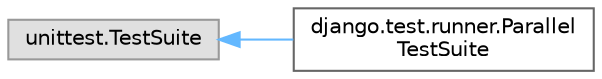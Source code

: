 digraph "Graphical Class Hierarchy"
{
 // LATEX_PDF_SIZE
  bgcolor="transparent";
  edge [fontname=Helvetica,fontsize=10,labelfontname=Helvetica,labelfontsize=10];
  node [fontname=Helvetica,fontsize=10,shape=box,height=0.2,width=0.4];
  rankdir="LR";
  Node0 [id="Node000000",label="unittest.TestSuite",height=0.2,width=0.4,color="grey60", fillcolor="#E0E0E0", style="filled",tooltip=" "];
  Node0 -> Node1 [id="edge4351_Node000000_Node000001",dir="back",color="steelblue1",style="solid",tooltip=" "];
  Node1 [id="Node000001",label="django.test.runner.Parallel\lTestSuite",height=0.2,width=0.4,color="grey40", fillcolor="white", style="filled",URL="$classdjango_1_1test_1_1runner_1_1_parallel_test_suite.html",tooltip=" "];
}
